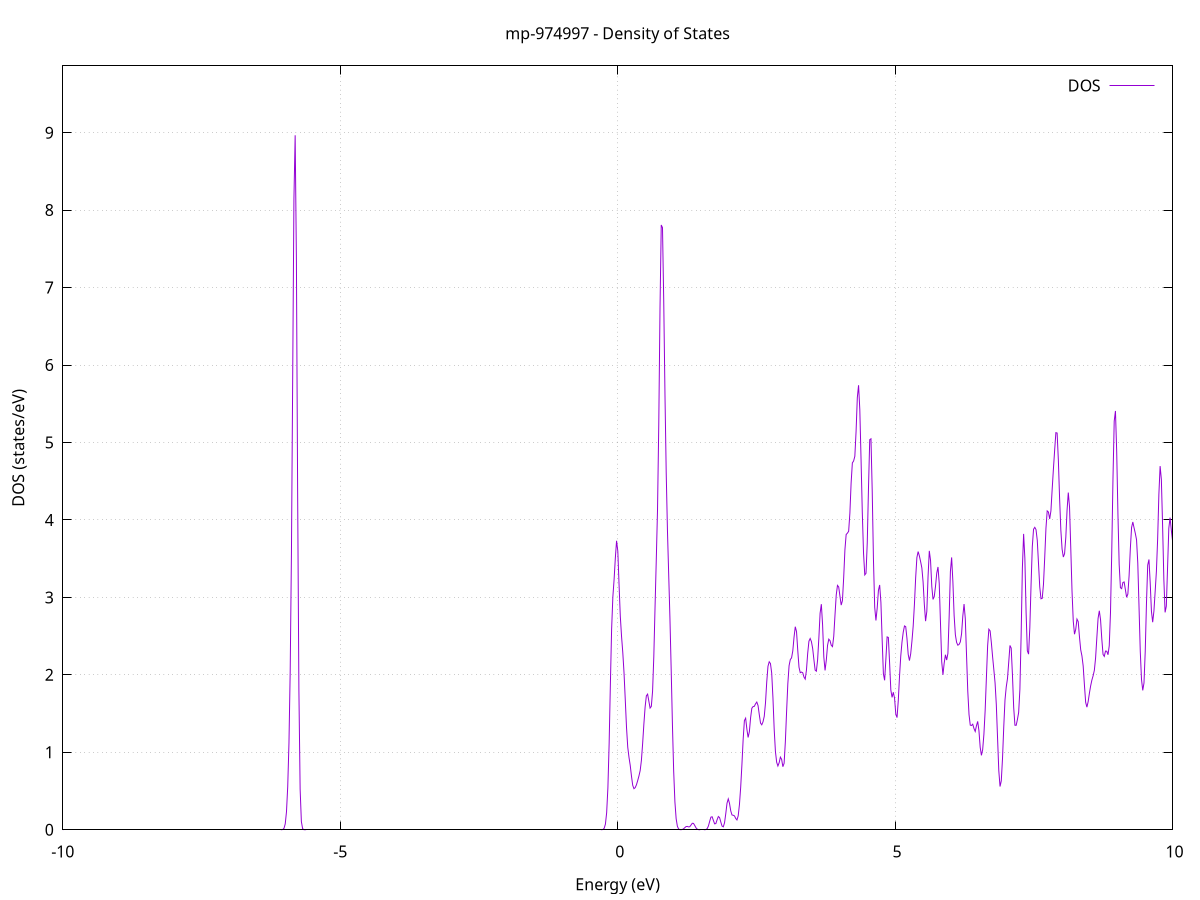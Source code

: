set title 'mp-974997 - Density of States'
set xlabel 'Energy (eV)'
set ylabel 'DOS (states/eV)'
set grid
set xrange [-10:10]
set yrange [0:9.862]
set xzeroaxis lt -1
set terminal png size 800,600
set output 'mp-974997_dos_gnuplot.png'
plot '-' using 1:2 with lines title 'DOS'
-29.698800 0.000000
-29.676400 0.000000
-29.654000 0.000000
-29.631700 0.000000
-29.609300 0.000000
-29.586900 0.000000
-29.564600 0.000000
-29.542200 0.000000
-29.519800 0.000000
-29.497500 0.000000
-29.475100 0.000000
-29.452700 0.000000
-29.430400 0.000000
-29.408000 0.000000
-29.385600 0.000000
-29.363300 0.000000
-29.340900 0.000000
-29.318500 0.000000
-29.296200 0.000000
-29.273800 0.000000
-29.251400 0.000000
-29.229100 0.000000
-29.206700 0.000000
-29.184400 0.000000
-29.162000 0.000000
-29.139600 0.000000
-29.117300 0.000000
-29.094900 0.000000
-29.072500 0.000000
-29.050200 0.000000
-29.027800 0.000000
-29.005400 0.000000
-28.983100 0.000000
-28.960700 0.000000
-28.938300 0.000000
-28.916000 0.000000
-28.893600 0.000000
-28.871200 0.000000
-28.848900 0.000000
-28.826500 0.000000
-28.804100 0.000000
-28.781800 0.000000
-28.759400 0.000000
-28.737000 0.000000
-28.714700 0.000000
-28.692300 0.000000
-28.669900 0.000000
-28.647600 0.000000
-28.625200 0.000000
-28.602800 0.000000
-28.580500 0.000000
-28.558100 0.000000
-28.535700 0.000000
-28.513400 0.000000
-28.491000 0.000000
-28.468600 0.000000
-28.446300 0.000000
-28.423900 0.000000
-28.401500 0.000000
-28.379200 0.000000
-28.356800 0.000000
-28.334400 0.000000
-28.312100 0.000000
-28.289700 0.000000
-28.267400 0.000000
-28.245000 0.000000
-28.222600 0.000000
-28.200300 0.000000
-28.177900 0.000000
-28.155500 0.000000
-28.133200 0.000000
-28.110800 0.000000
-28.088400 0.000000
-28.066100 0.000000
-28.043700 0.000000
-28.021300 0.000000
-27.999000 0.000000
-27.976600 0.000000
-27.954200 0.000000
-27.931900 0.000000
-27.909500 0.000000
-27.887100 0.000000
-27.864800 0.000000
-27.842400 0.000000
-27.820000 0.000200
-27.797700 0.003200
-27.775300 0.032800
-27.752900 0.226700
-27.730600 1.060800
-27.708200 3.366900
-27.685800 7.253000
-27.663500 10.608500
-27.641100 10.537100
-27.618700 7.107600
-27.596400 3.255200
-27.574000 1.011800
-27.551600 0.213300
-27.529300 0.030500
-27.506900 0.003000
-27.484500 0.000200
-27.462200 0.000000
-27.439800 0.000000
-27.417400 0.000000
-27.395100 0.000000
-27.372700 0.000000
-27.350400 0.000000
-27.328000 0.000000
-27.305600 0.000000
-27.283300 0.000000
-27.260900 0.000000
-27.238500 0.000000
-27.216200 0.000000
-27.193800 0.000000
-27.171400 0.000000
-27.149100 0.000000
-27.126700 0.000000
-27.104300 0.000000
-27.082000 0.000000
-27.059600 0.000200
-27.037200 0.003400
-27.014900 0.037400
-26.992500 0.282400
-26.970100 1.451100
-26.947800 5.079100
-26.925400 12.114400
-26.903000 19.700200
-26.880700 21.848900
-26.858300 16.528000
-26.835900 8.527100
-26.813600 2.999400
-26.791200 0.719000
-26.768800 0.117400
-26.746500 0.013000
-26.724100 0.001000
-26.701700 0.000100
-26.679400 0.000000
-26.657000 0.000000
-26.634600 0.000000
-26.612300 0.000000
-26.589900 0.000000
-26.567500 0.000000
-26.545200 0.000000
-26.522800 0.000000
-26.500400 0.000000
-26.478100 0.000000
-26.455700 0.000000
-26.433300 0.000000
-26.411000 0.000000
-26.388600 0.000000
-26.366300 0.000000
-26.343900 0.000000
-26.321500 0.000000
-26.299200 0.000000
-26.276800 0.000000
-26.254400 0.000000
-26.232100 0.000000
-26.209700 0.000000
-26.187300 0.000000
-26.165000 0.000000
-26.142600 0.000000
-26.120200 0.000000
-26.097900 0.000000
-26.075500 0.000000
-26.053100 0.000000
-26.030800 0.000000
-26.008400 0.000000
-25.986000 0.000000
-25.963700 0.000000
-25.941300 0.000000
-25.918900 0.000000
-25.896600 0.000000
-25.874200 0.000000
-25.851800 0.000000
-25.829500 0.000000
-25.807100 0.000000
-25.784700 0.000000
-25.762400 0.000000
-25.740000 0.000000
-25.717600 0.000000
-25.695300 0.000000
-25.672900 0.000000
-25.650500 0.000000
-25.628200 0.000000
-25.605800 0.000000
-25.583400 0.000000
-25.561100 0.000000
-25.538700 0.000000
-25.516300 0.000000
-25.494000 0.000000
-25.471600 0.000000
-25.449300 0.000000
-25.426900 0.000000
-25.404500 0.000000
-25.382200 0.000000
-25.359800 0.000000
-25.337400 0.000000
-25.315100 0.000000
-25.292700 0.000000
-25.270300 0.000000
-25.248000 0.000000
-25.225600 0.000000
-25.203200 0.000000
-25.180900 0.000000
-25.158500 0.000000
-25.136100 0.000000
-25.113800 0.000000
-25.091400 0.000000
-25.069000 0.000000
-25.046700 0.000000
-25.024300 0.000000
-25.001900 0.000000
-24.979600 0.000000
-24.957200 0.000000
-24.934800 0.000000
-24.912500 0.000000
-24.890100 0.000000
-24.867700 0.000000
-24.845400 0.000000
-24.823000 0.000000
-24.800600 0.000000
-24.778300 0.000000
-24.755900 0.000000
-24.733500 0.000000
-24.711200 0.000000
-24.688800 0.000000
-24.666400 0.000000
-24.644100 0.000000
-24.621700 0.000000
-24.599300 0.000000
-24.577000 0.000000
-24.554600 0.000000
-24.532300 0.000000
-24.509900 0.000000
-24.487500 0.000000
-24.465200 0.000000
-24.442800 0.000000
-24.420400 0.000000
-24.398100 0.000000
-24.375700 0.000000
-24.353300 0.000000
-24.331000 0.000000
-24.308600 0.000000
-24.286200 0.000000
-24.263900 0.000000
-24.241500 0.000000
-24.219100 0.000000
-24.196800 0.000000
-24.174400 0.000000
-24.152000 0.000000
-24.129700 0.000000
-24.107300 0.000000
-24.084900 0.000000
-24.062600 0.000000
-24.040200 0.000000
-24.017800 0.000000
-23.995500 0.000000
-23.973100 0.000000
-23.950700 0.000000
-23.928400 0.000000
-23.906000 0.000000
-23.883600 0.000000
-23.861300 0.000000
-23.838900 0.000000
-23.816500 0.000000
-23.794200 0.000000
-23.771800 0.000000
-23.749400 0.000000
-23.727100 0.000000
-23.704700 0.000000
-23.682300 0.000000
-23.660000 0.000000
-23.637600 0.000000
-23.615200 0.000000
-23.592900 0.000000
-23.570500 0.000000
-23.548200 0.000000
-23.525800 0.000000
-23.503400 0.000000
-23.481100 0.000000
-23.458700 0.000000
-23.436300 0.000000
-23.414000 0.000000
-23.391600 0.000000
-23.369200 0.000000
-23.346900 0.000000
-23.324500 0.000000
-23.302100 0.000000
-23.279800 0.000000
-23.257400 0.000000
-23.235000 0.000000
-23.212700 0.000000
-23.190300 0.000000
-23.167900 0.000000
-23.145600 0.000000
-23.123200 0.000000
-23.100800 0.000000
-23.078500 0.000000
-23.056100 0.000000
-23.033700 0.000000
-23.011400 0.000000
-22.989000 0.000000
-22.966600 0.000000
-22.944300 0.000000
-22.921900 0.000000
-22.899500 0.000000
-22.877200 0.000000
-22.854800 0.000000
-22.832400 0.000000
-22.810100 0.000000
-22.787700 0.000000
-22.765300 0.000000
-22.743000 0.000000
-22.720600 0.000000
-22.698200 0.000000
-22.675900 0.000000
-22.653500 0.000000
-22.631200 0.000000
-22.608800 0.000000
-22.586400 0.000000
-22.564100 0.000000
-22.541700 0.000000
-22.519300 0.000000
-22.497000 0.000000
-22.474600 0.000000
-22.452200 0.000000
-22.429900 0.000000
-22.407500 0.000000
-22.385100 0.000000
-22.362800 0.000000
-22.340400 0.000000
-22.318000 0.000000
-22.295700 0.000000
-22.273300 0.000000
-22.250900 0.000000
-22.228600 0.000000
-22.206200 0.000000
-22.183800 0.000000
-22.161500 0.000000
-22.139100 0.000000
-22.116700 0.000000
-22.094400 0.000000
-22.072000 0.000000
-22.049600 0.000000
-22.027300 0.000300
-22.004900 0.004900
-21.982500 0.052200
-21.960200 0.381400
-21.937800 1.913900
-21.915400 6.680000
-21.893100 16.579800
-21.870700 30.254700
-21.848300 42.156900
-21.826000 45.915400
-21.803600 38.799000
-21.781200 24.661800
-21.758900 11.401700
-21.736500 3.741500
-21.714200 0.858600
-21.691800 0.136600
-21.669400 0.015000
-21.647100 0.001100
-21.624700 0.000100
-21.602300 0.000000
-21.580000 0.000000
-21.557600 0.000000
-21.535200 0.000000
-21.512900 0.000000
-21.490500 0.000000
-21.468100 0.000000
-21.445800 0.000000
-21.423400 0.000000
-21.401000 0.000000
-21.378700 0.000000
-21.356300 0.000000
-21.333900 0.000000
-21.311600 0.000000
-21.289200 0.000000
-21.266800 0.000000
-21.244500 0.000000
-21.222100 0.000000
-21.199700 0.000000
-21.177400 0.000000
-21.155000 0.000000
-21.132600 0.000000
-21.110300 0.000000
-21.087900 0.000000
-21.065500 0.000000
-21.043200 0.000000
-21.020800 0.000000
-20.998400 0.000000
-20.976100 0.000000
-20.953700 0.000000
-20.931300 0.000000
-20.909000 0.000000
-20.886600 0.000000
-20.864200 0.000000
-20.841900 0.000000
-20.819500 0.000000
-20.797100 0.000000
-20.774800 0.000000
-20.752400 0.000000
-20.730100 0.000000
-20.707700 0.000000
-20.685300 0.000000
-20.663000 0.000000
-20.640600 0.000000
-20.618200 0.000000
-20.595900 0.000000
-20.573500 0.000000
-20.551100 0.000000
-20.528800 0.000000
-20.506400 0.000000
-20.484000 0.000000
-20.461700 0.000000
-20.439300 0.000000
-20.416900 0.000000
-20.394600 0.000000
-20.372200 0.000000
-20.349800 0.000000
-20.327500 0.000000
-20.305100 0.000000
-20.282700 0.000000
-20.260400 0.000000
-20.238000 0.000000
-20.215600 0.000000
-20.193300 0.000000
-20.170900 0.000000
-20.148500 0.000000
-20.126200 0.000000
-20.103800 0.000000
-20.081400 0.000000
-20.059100 0.000000
-20.036700 0.000000
-20.014300 0.000000
-19.992000 0.000000
-19.969600 0.000000
-19.947200 0.000000
-19.924900 0.000000
-19.902500 0.000000
-19.880100 0.000000
-19.857800 0.000000
-19.835400 0.000000
-19.813100 0.000000
-19.790700 0.000000
-19.768300 0.000000
-19.746000 0.000000
-19.723600 0.000000
-19.701200 0.000000
-19.678900 0.000000
-19.656500 0.000000
-19.634100 0.000000
-19.611800 0.000000
-19.589400 0.000000
-19.567000 0.000000
-19.544700 0.000000
-19.522300 0.000000
-19.499900 0.000000
-19.477600 0.000000
-19.455200 0.000000
-19.432800 0.000000
-19.410500 0.000000
-19.388100 0.000000
-19.365700 0.000000
-19.343400 0.000000
-19.321000 0.000000
-19.298600 0.000000
-19.276300 0.000000
-19.253900 0.000000
-19.231500 0.000000
-19.209200 0.000000
-19.186800 0.000000
-19.164400 0.000000
-19.142100 0.000000
-19.119700 0.000000
-19.097300 0.000000
-19.075000 0.000000
-19.052600 0.000000
-19.030200 0.000000
-19.007900 0.000000
-18.985500 0.000000
-18.963100 0.000000
-18.940800 0.000000
-18.918400 0.000000
-18.896100 0.000000
-18.873700 0.000000
-18.851300 0.000000
-18.829000 0.000000
-18.806600 0.000000
-18.784200 0.000000
-18.761900 0.000000
-18.739500 0.000000
-18.717100 0.000000
-18.694800 0.000000
-18.672400 0.000000
-18.650000 0.000000
-18.627700 0.000000
-18.605300 0.000000
-18.582900 0.000000
-18.560600 0.000000
-18.538200 0.000000
-18.515800 0.000000
-18.493500 0.000000
-18.471100 0.000000
-18.448700 0.000000
-18.426400 0.000000
-18.404000 0.000000
-18.381600 0.000000
-18.359300 0.000000
-18.336900 0.000000
-18.314500 0.000000
-18.292200 0.000000
-18.269800 0.000000
-18.247400 0.000000
-18.225100 0.000000
-18.202700 0.000000
-18.180300 0.000000
-18.158000 0.000000
-18.135600 0.000000
-18.113200 0.000000
-18.090900 0.000000
-18.068500 0.000000
-18.046100 0.000000
-18.023800 0.000000
-18.001400 0.000000
-17.979000 0.000000
-17.956700 0.000000
-17.934300 0.000000
-17.912000 0.000000
-17.889600 0.000000
-17.867200 0.000000
-17.844900 0.000000
-17.822500 0.000000
-17.800100 0.000000
-17.777800 0.000000
-17.755400 0.000000
-17.733000 0.000000
-17.710700 0.000000
-17.688300 0.000000
-17.665900 0.000000
-17.643600 0.000000
-17.621200 0.000000
-17.598800 0.000000
-17.576500 0.000000
-17.554100 0.000000
-17.531700 0.000000
-17.509400 0.000000
-17.487000 0.000000
-17.464600 0.000000
-17.442300 0.000000
-17.419900 0.000000
-17.397500 0.000000
-17.375200 0.000000
-17.352800 0.000000
-17.330400 0.000000
-17.308100 0.000000
-17.285700 0.000000
-17.263300 0.000000
-17.241000 0.000000
-17.218600 0.000000
-17.196200 0.000000
-17.173900 0.000000
-17.151500 0.000000
-17.129100 0.000000
-17.106800 0.000000
-17.084400 0.000000
-17.062000 0.000000
-17.039700 0.000000
-17.017300 0.000000
-16.995000 0.000000
-16.972600 0.000000
-16.950200 0.000000
-16.927900 0.000000
-16.905500 0.000000
-16.883100 0.000000
-16.860800 0.000000
-16.838400 0.000000
-16.816000 0.000000
-16.793700 0.000000
-16.771300 0.000000
-16.748900 0.000000
-16.726600 0.000000
-16.704200 0.000000
-16.681800 0.000000
-16.659500 0.000000
-16.637100 0.000000
-16.614700 0.000000
-16.592400 0.000000
-16.570000 0.000000
-16.547600 0.000000
-16.525300 0.000000
-16.502900 0.000000
-16.480500 0.000000
-16.458200 0.000000
-16.435800 0.000000
-16.413400 0.000000
-16.391100 0.000000
-16.368700 0.000000
-16.346300 0.000000
-16.324000 0.000000
-16.301600 0.000000
-16.279200 0.000000
-16.256900 0.000000
-16.234500 0.000000
-16.212100 0.000000
-16.189800 0.000000
-16.167400 0.000000
-16.145000 0.000000
-16.122700 0.000000
-16.100300 0.000000
-16.078000 0.000000
-16.055600 0.000000
-16.033200 0.000000
-16.010900 0.000000
-15.988500 0.000000
-15.966100 0.000000
-15.943800 0.000000
-15.921400 0.000000
-15.899000 0.000000
-15.876700 0.000000
-15.854300 0.000000
-15.831900 0.000000
-15.809600 0.000000
-15.787200 0.000000
-15.764800 0.000000
-15.742500 0.000000
-15.720100 0.000000
-15.697700 0.000000
-15.675400 0.000000
-15.653000 0.000000
-15.630600 0.000000
-15.608300 0.000000
-15.585900 0.000000
-15.563500 0.000000
-15.541200 0.000000
-15.518800 0.000000
-15.496400 0.000000
-15.474100 0.000000
-15.451700 0.000000
-15.429300 0.000000
-15.407000 0.000000
-15.384600 0.000000
-15.362200 0.000000
-15.339900 0.000000
-15.317500 0.000000
-15.295100 0.000000
-15.272800 0.000000
-15.250400 0.000000
-15.228000 0.000000
-15.205700 0.000000
-15.183300 0.000000
-15.160900 0.000000
-15.138600 0.000000
-15.116200 0.000000
-15.093900 0.000000
-15.071500 0.000000
-15.049100 0.000000
-15.026800 0.000000
-15.004400 0.000000
-14.982000 0.000000
-14.959700 0.000000
-14.937300 0.000000
-14.914900 0.000000
-14.892600 0.000000
-14.870200 0.000000
-14.847800 0.000000
-14.825500 0.000000
-14.803100 0.000000
-14.780700 0.000000
-14.758400 0.000000
-14.736000 0.000000
-14.713600 0.000000
-14.691300 0.000000
-14.668900 0.000000
-14.646500 0.000000
-14.624200 0.000000
-14.601800 0.000000
-14.579400 0.000000
-14.557100 0.000000
-14.534700 0.000000
-14.512300 0.000000
-14.490000 0.000000
-14.467600 0.000000
-14.445200 0.000000
-14.422900 0.000000
-14.400500 0.000000
-14.378100 0.000000
-14.355800 0.000000
-14.333400 0.000000
-14.311000 0.000000
-14.288700 0.000000
-14.266300 0.000000
-14.243900 0.000000
-14.221600 0.000000
-14.199200 0.000000
-14.176900 0.000000
-14.154500 0.000000
-14.132100 0.000000
-14.109800 0.000000
-14.087400 0.000000
-14.065000 0.000000
-14.042700 0.000000
-14.020300 0.000000
-13.997900 0.000000
-13.975600 0.000000
-13.953200 0.000000
-13.930800 0.000000
-13.908500 0.000000
-13.886100 0.000000
-13.863700 0.000000
-13.841400 0.000000
-13.819000 0.000000
-13.796600 0.000000
-13.774300 0.000000
-13.751900 0.000000
-13.729500 0.000000
-13.707200 0.000000
-13.684800 0.000000
-13.662400 0.000000
-13.640100 0.000000
-13.617700 0.000000
-13.595300 0.000000
-13.573000 0.000000
-13.550600 0.000000
-13.528200 0.000000
-13.505900 0.000000
-13.483500 0.000000
-13.461100 0.000000
-13.438800 0.000000
-13.416400 0.000000
-13.394000 0.000000
-13.371700 0.000000
-13.349300 0.000000
-13.326900 0.000000
-13.304600 0.000000
-13.282200 0.000000
-13.259900 0.000000
-13.237500 0.000000
-13.215100 0.000000
-13.192800 0.000000
-13.170400 0.000000
-13.148000 0.000000
-13.125700 0.000000
-13.103300 0.000000
-13.080900 0.000000
-13.058600 0.000000
-13.036200 0.000000
-13.013800 0.000000
-12.991500 0.000000
-12.969100 0.000000
-12.946700 0.000000
-12.924400 0.000000
-12.902000 0.000000
-12.879600 0.000000
-12.857300 0.000000
-12.834900 0.000000
-12.812500 0.000000
-12.790200 0.000000
-12.767800 0.000000
-12.745400 0.000000
-12.723100 0.000000
-12.700700 0.000000
-12.678300 0.000000
-12.656000 0.000000
-12.633600 0.000000
-12.611200 0.000000
-12.588900 0.000000
-12.566500 0.000000
-12.544100 0.000000
-12.521800 0.000000
-12.499400 0.000000
-12.477000 0.000000
-12.454700 0.000000
-12.432300 0.000000
-12.409900 0.000000
-12.387600 0.000000
-12.365200 0.000000
-12.342800 0.000000
-12.320500 0.000000
-12.298100 0.000000
-12.275800 0.000000
-12.253400 0.000000
-12.231000 0.000000
-12.208700 0.000000
-12.186300 0.000000
-12.163900 0.000000
-12.141600 0.000000
-12.119200 0.000000
-12.096800 0.000000
-12.074500 0.000300
-12.052100 0.003700
-12.029700 0.033100
-12.007400 0.206700
-11.985000 0.916600
-11.962600 2.934800
-11.940300 6.976900
-11.917900 12.848100
-11.895500 19.253300
-11.873200 24.167700
-11.850800 25.056200
-11.828400 20.554500
-11.806100 12.793600
-11.783700 5.873600
-11.761300 1.956100
-11.739000 0.467700
-11.716600 0.079700
-11.694200 0.009600
-11.671900 0.000800
-11.649500 0.000000
-11.627100 0.000000
-11.604800 0.000000
-11.582400 0.000000
-11.560000 0.000000
-11.537700 0.000000
-11.515300 0.000000
-11.492900 0.000000
-11.470600 0.000000
-11.448200 0.000000
-11.425800 0.000000
-11.403500 0.000000
-11.381100 0.000000
-11.358800 0.000000
-11.336400 0.000300
-11.314000 0.002700
-11.291700 0.020600
-11.269300 0.111400
-11.246900 0.443800
-11.224600 1.350100
-11.202200 3.277800
-11.179800 6.612500
-11.157500 11.378500
-11.135100 16.971100
-11.112700 22.366600
-11.090400 26.865300
-11.068000 30.578600
-11.045600 33.754600
-11.023300 35.204300
-11.000900 32.338300
-10.978500 24.292000
-10.956200 14.122900
-10.933800 6.126200
-10.911400 1.934000
-10.889100 0.436500
-10.866700 0.069500
-10.844300 0.007700
-10.822000 0.000600
-10.799600 0.000000
-10.777200 0.000000
-10.754900 0.000000
-10.732500 0.000000
-10.710100 0.000000
-10.687800 0.000000
-10.665400 0.000000
-10.643000 0.000000
-10.620700 0.000000
-10.598300 0.000000
-10.575900 0.000000
-10.553600 0.000000
-10.531200 0.000000
-10.508800 0.000000
-10.486500 0.000000
-10.464100 0.000000
-10.441800 0.000000
-10.419400 0.000000
-10.397000 0.000000
-10.374700 0.000000
-10.352300 0.000000
-10.329900 0.000000
-10.307600 0.000000
-10.285200 0.000000
-10.262800 0.000000
-10.240500 0.000000
-10.218100 0.000000
-10.195700 0.000000
-10.173400 0.000000
-10.151000 0.000000
-10.128600 0.000000
-10.106300 0.000000
-10.083900 0.000000
-10.061500 0.000000
-10.039200 0.000000
-10.016800 0.000000
-9.994400 0.000000
-9.972100 0.000000
-9.949700 0.000000
-9.927300 0.000000
-9.905000 0.000000
-9.882600 0.000000
-9.860200 0.000000
-9.837900 0.000000
-9.815500 0.000000
-9.793100 0.000000
-9.770800 0.000000
-9.748400 0.000000
-9.726000 0.000000
-9.703700 0.000000
-9.681300 0.000000
-9.658900 0.000000
-9.636600 0.000000
-9.614200 0.000000
-9.591800 0.000000
-9.569500 0.000000
-9.547100 0.000000
-9.524700 0.000000
-9.502400 0.000000
-9.480000 0.000000
-9.457700 0.000000
-9.435300 0.000000
-9.412900 0.000000
-9.390600 0.000000
-9.368200 0.000000
-9.345800 0.000000
-9.323500 0.000000
-9.301100 0.000000
-9.278700 0.000000
-9.256400 0.000000
-9.234000 0.000000
-9.211600 0.000000
-9.189300 0.000000
-9.166900 0.000000
-9.144500 0.000000
-9.122200 0.000000
-9.099800 0.000000
-9.077400 0.000000
-9.055100 0.000000
-9.032700 0.000000
-9.010300 0.000000
-8.988000 0.000000
-8.965600 0.000000
-8.943200 0.000000
-8.920900 0.000000
-8.898500 0.000000
-8.876100 0.000000
-8.853800 0.000000
-8.831400 0.000000
-8.809000 0.000000
-8.786700 0.000000
-8.764300 0.000000
-8.741900 0.000000
-8.719600 0.000000
-8.697200 0.000000
-8.674800 0.000000
-8.652500 0.000000
-8.630100 0.000000
-8.607700 0.000000
-8.585400 0.000000
-8.563000 0.000000
-8.540700 0.000000
-8.518300 0.000000
-8.495900 0.000000
-8.473600 0.000000
-8.451200 0.000000
-8.428800 0.000000
-8.406500 0.000000
-8.384100 0.000000
-8.361700 0.000000
-8.339400 0.000000
-8.317000 0.000000
-8.294600 0.000000
-8.272300 0.000000
-8.249900 0.000000
-8.227500 0.000000
-8.205200 0.000000
-8.182800 0.000000
-8.160400 0.000000
-8.138100 0.000000
-8.115700 0.000000
-8.093300 0.000000
-8.071000 0.000000
-8.048600 0.000000
-8.026200 0.000000
-8.003900 0.000000
-7.981500 0.000000
-7.959100 0.000000
-7.936800 0.000000
-7.914400 0.000000
-7.892000 0.000000
-7.869700 0.000000
-7.847300 0.000000
-7.824900 0.000000
-7.802600 0.000000
-7.780200 0.000000
-7.757800 0.000000
-7.735500 0.000000
-7.713100 0.000000
-7.690700 0.000000
-7.668400 0.000000
-7.646000 0.000000
-7.623700 0.000000
-7.601300 0.000000
-7.578900 0.000000
-7.556600 0.000000
-7.534200 0.000000
-7.511800 0.000000
-7.489500 0.000000
-7.467100 0.000000
-7.444700 0.000000
-7.422400 0.000000
-7.400000 0.000000
-7.377600 0.000000
-7.355300 0.000000
-7.332900 0.000000
-7.310500 0.000000
-7.288200 0.000000
-7.265800 0.000000
-7.243400 0.000000
-7.221100 0.000000
-7.198700 0.000000
-7.176300 0.000000
-7.154000 0.000000
-7.131600 0.000000
-7.109200 0.000000
-7.086900 0.000000
-7.064500 0.000000
-7.042100 0.000000
-7.019800 0.000000
-6.997400 0.000000
-6.975000 0.000000
-6.952700 0.000000
-6.930300 0.000000
-6.907900 0.000000
-6.885600 0.000000
-6.863200 0.000000
-6.840800 0.000000
-6.818500 0.000000
-6.796100 0.000000
-6.773700 0.000000
-6.751400 0.000000
-6.729000 0.000000
-6.706700 0.000000
-6.684300 0.000000
-6.661900 0.000000
-6.639600 0.000000
-6.617200 0.000000
-6.594800 0.000000
-6.572500 0.000000
-6.550100 0.000000
-6.527700 0.000000
-6.505400 0.000000
-6.483000 0.000000
-6.460600 0.000000
-6.438300 0.000000
-6.415900 0.000000
-6.393500 0.000000
-6.371200 0.000000
-6.348800 0.000000
-6.326400 0.000000
-6.304100 0.000000
-6.281700 0.000000
-6.259300 0.000000
-6.237000 0.000000
-6.214600 0.000000
-6.192200 0.000000
-6.169900 0.000000
-6.147500 0.000000
-6.125100 0.000000
-6.102800 0.000000
-6.080400 0.000000
-6.058000 0.000400
-6.035700 0.003400
-6.013300 0.018800
-5.990900 0.076100
-5.968600 0.231800
-5.946200 0.555800
-5.923800 1.119500
-5.901500 2.046400
-5.879100 3.573800
-5.856700 5.822800
-5.834400 8.138300
-5.812000 8.965800
-5.789600 7.353400
-5.767300 4.342500
-5.744900 1.811400
-5.722600 0.527600
-5.700200 0.106500
-5.677800 0.014800
-5.655500 0.001400
-5.633100 0.000100
-5.610700 0.000000
-5.588400 0.000000
-5.566000 0.000000
-5.543600 0.000000
-5.521300 0.000000
-5.498900 0.000000
-5.476500 0.000000
-5.454200 0.000000
-5.431800 0.000000
-5.409400 0.000000
-5.387100 0.000000
-5.364700 0.000000
-5.342300 0.000000
-5.320000 0.000000
-5.297600 0.000000
-5.275200 0.000000
-5.252900 0.000000
-5.230500 0.000000
-5.208100 0.000000
-5.185800 0.000000
-5.163400 0.000000
-5.141000 0.000000
-5.118700 0.000000
-5.096300 0.000000
-5.073900 0.000000
-5.051600 0.000000
-5.029200 0.000000
-5.006800 0.000000
-4.984500 0.000000
-4.962100 0.000000
-4.939700 0.000000
-4.917400 0.000000
-4.895000 0.000000
-4.872600 0.000000
-4.850300 0.000000
-4.827900 0.000000
-4.805600 0.000000
-4.783200 0.000000
-4.760800 0.000000
-4.738500 0.000000
-4.716100 0.000000
-4.693700 0.000000
-4.671400 0.000000
-4.649000 0.000000
-4.626600 0.000000
-4.604300 0.000000
-4.581900 0.000000
-4.559500 0.000000
-4.537200 0.000000
-4.514800 0.000000
-4.492400 0.000000
-4.470100 0.000000
-4.447700 0.000000
-4.425300 0.000000
-4.403000 0.000000
-4.380600 0.000000
-4.358200 0.000000
-4.335900 0.000000
-4.313500 0.000000
-4.291100 0.000000
-4.268800 0.000000
-4.246400 0.000000
-4.224000 0.000000
-4.201700 0.000000
-4.179300 0.000000
-4.156900 0.000000
-4.134600 0.000000
-4.112200 0.000000
-4.089800 0.000000
-4.067500 0.000000
-4.045100 0.000000
-4.022700 0.000000
-4.000400 0.000000
-3.978000 0.000000
-3.955600 0.000000
-3.933300 0.000000
-3.910900 0.000000
-3.888600 0.000000
-3.866200 0.000000
-3.843800 0.000000
-3.821500 0.000000
-3.799100 0.000000
-3.776700 0.000000
-3.754400 0.000000
-3.732000 0.000000
-3.709600 0.000000
-3.687300 0.000000
-3.664900 0.000000
-3.642500 0.000000
-3.620200 0.000000
-3.597800 0.000000
-3.575400 0.000000
-3.553100 0.000000
-3.530700 0.000000
-3.508300 0.000000
-3.486000 0.000000
-3.463600 0.000000
-3.441200 0.000000
-3.418900 0.000000
-3.396500 0.000000
-3.374100 0.000000
-3.351800 0.000000
-3.329400 0.000000
-3.307000 0.000000
-3.284700 0.000000
-3.262300 0.000000
-3.239900 0.000000
-3.217600 0.000000
-3.195200 0.000000
-3.172800 0.000000
-3.150500 0.000000
-3.128100 0.000000
-3.105700 0.000000
-3.083400 0.000000
-3.061000 0.000000
-3.038600 0.000000
-3.016300 0.000000
-2.993900 0.000000
-2.971500 0.000000
-2.949200 0.000000
-2.926800 0.000000
-2.904500 0.000000
-2.882100 0.000000
-2.859700 0.000000
-2.837400 0.000000
-2.815000 0.000000
-2.792600 0.000000
-2.770300 0.000000
-2.747900 0.000000
-2.725500 0.000000
-2.703200 0.000000
-2.680800 0.000000
-2.658400 0.000000
-2.636100 0.000000
-2.613700 0.000000
-2.591300 0.000000
-2.569000 0.000000
-2.546600 0.000000
-2.524200 0.000000
-2.501900 0.000000
-2.479500 0.000000
-2.457100 0.000000
-2.434800 0.000000
-2.412400 0.000000
-2.390000 0.000000
-2.367700 0.000000
-2.345300 0.000000
-2.322900 0.000000
-2.300600 0.000000
-2.278200 0.000000
-2.255800 0.000000
-2.233500 0.000000
-2.211100 0.000000
-2.188700 0.000000
-2.166400 0.000000
-2.144000 0.000000
-2.121600 0.000000
-2.099300 0.000000
-2.076900 0.000000
-2.054500 0.000000
-2.032200 0.000000
-2.009800 0.000000
-1.987500 0.000000
-1.965100 0.000000
-1.942700 0.000000
-1.920400 0.000000
-1.898000 0.000000
-1.875600 0.000000
-1.853300 0.000000
-1.830900 0.000000
-1.808500 0.000000
-1.786200 0.000000
-1.763800 0.000000
-1.741400 0.000000
-1.719100 0.000000
-1.696700 0.000000
-1.674300 0.000000
-1.652000 0.000000
-1.629600 0.000000
-1.607200 0.000000
-1.584900 0.000000
-1.562500 0.000000
-1.540100 0.000000
-1.517800 0.000000
-1.495400 0.000000
-1.473000 0.000000
-1.450700 0.000000
-1.428300 0.000000
-1.405900 0.000000
-1.383600 0.000000
-1.361200 0.000000
-1.338800 0.000000
-1.316500 0.000000
-1.294100 0.000000
-1.271700 0.000000
-1.249400 0.000000
-1.227000 0.000000
-1.204600 0.000000
-1.182300 0.000000
-1.159900 0.000000
-1.137500 0.000000
-1.115200 0.000000
-1.092800 0.000000
-1.070500 0.000000
-1.048100 0.000000
-1.025700 0.000000
-1.003400 0.000000
-0.981000 0.000000
-0.958600 0.000000
-0.936300 0.000000
-0.913900 0.000000
-0.891500 0.000000
-0.869200 0.000000
-0.846800 0.000000
-0.824400 0.000000
-0.802100 0.000000
-0.779700 0.000000
-0.757300 0.000000
-0.735000 0.000000
-0.712600 0.000000
-0.690200 0.000000
-0.667900 0.000000
-0.645500 0.000000
-0.623100 0.000000
-0.600800 0.000000
-0.578400 0.000000
-0.556000 0.000000
-0.533700 0.000000
-0.511300 0.000000
-0.488900 0.000000
-0.466600 0.000000
-0.444200 0.000000
-0.421800 0.000000
-0.399500 0.000000
-0.377100 0.000000
-0.354700 0.000000
-0.332400 0.000000
-0.310000 0.000000
-0.287600 0.000500
-0.265300 0.003600
-0.242900 0.018700
-0.220500 0.072700
-0.198200 0.219500
-0.175800 0.540800
-0.153400 1.110100
-0.131100 1.877600
-0.108700 2.589400
-0.086400 3.006300
-0.064000 3.230700
-0.041600 3.508900
-0.019300 3.730800
0.003100 3.595400
0.025500 3.164700
0.047800 2.757900
0.070200 2.497100
0.092600 2.288400
0.114900 2.026200
0.137300 1.680700
0.159700 1.322500
0.182000 1.067000
0.204400 0.935500
0.226800 0.831300
0.249100 0.693800
0.271500 0.574900
0.293900 0.530700
0.316200 0.543600
0.338600 0.580000
0.361000 0.634100
0.383300 0.693400
0.405700 0.762900
0.428100 0.895100
0.450400 1.113300
0.472800 1.365300
0.495200 1.585600
0.517500 1.729400
0.539900 1.751100
0.562300 1.660900
0.584600 1.571400
0.607000 1.592300
0.629400 1.787700
0.651700 2.234500
0.674100 2.878100
0.696500 3.491400
0.718800 4.135200
0.741200 5.234500
0.763600 6.737200
0.785900 7.808000
0.808300 7.773500
0.830600 6.826900
0.853000 5.621000
0.875400 4.604800
0.897700 3.864600
0.920100 3.293700
0.942500 2.732200
0.964800 2.071300
0.987200 1.361200
1.009600 0.761000
1.031900 0.361900
1.054300 0.143100
1.076700 0.044600
1.099000 0.010300
1.121400 0.001800
1.143800 0.001000
1.166100 0.003900
1.188500 0.012600
1.210900 0.027600
1.233200 0.041300
1.255600 0.043300
1.278000 0.036900
1.300300 0.039900
1.322700 0.061300
1.345100 0.084000
1.367400 0.082200
1.389800 0.055100
1.412200 0.025100
1.434500 0.007800
1.456900 0.001600
1.479300 0.000200
1.501600 0.000000
1.524000 0.000000
1.546400 0.000000
1.568700 0.000400
1.591100 0.003000
1.613500 0.014700
1.635800 0.048400
1.658200 0.107700
1.680600 0.163000
1.702900 0.168000
1.725300 0.121500
1.747600 0.076400
1.770000 0.080200
1.792400 0.129100
1.814700 0.171100
1.837100 0.157700
1.859500 0.099600
1.881800 0.047400
1.904200 0.038200
1.926600 0.090900
1.948900 0.209200
1.971300 0.343300
1.993700 0.398800
2.016000 0.341100
2.038400 0.243900
2.060800 0.191400
2.083100 0.187100
2.105500 0.179400
2.127900 0.146000
2.150200 0.127000
2.172600 0.179600
2.195000 0.323500
2.217300 0.547100
2.239700 0.840800
2.262100 1.167800
2.284400 1.409900
2.306800 1.440600
2.329200 1.299100
2.351500 1.192100
2.373900 1.265600
2.396300 1.447100
2.418600 1.569400
2.441000 1.590600
2.463400 1.594000
2.485700 1.626600
2.508100 1.648800
2.530500 1.603400
2.552800 1.486400
2.575200 1.377300
2.597600 1.355300
2.619900 1.393900
2.642300 1.464800
2.664700 1.638400
2.687000 1.907200
2.709400 2.110900
2.731700 2.168800
2.754100 2.146000
2.776500 2.022700
2.798800 1.706400
2.821200 1.299800
2.843600 1.010700
2.865900 0.871700
2.888300 0.823400
2.910700 0.865200
2.933000 0.937800
2.955400 0.909600
2.977800 0.814200
3.000100 0.858200
3.022500 1.133100
3.044900 1.525300
3.067200 1.885500
3.089600 2.117900
3.112000 2.198200
3.134300 2.218900
3.156700 2.309900
3.179100 2.486500
3.201400 2.621600
3.223800 2.558500
3.246200 2.315600
3.268500 2.099000
3.290900 2.028000
3.313300 2.036100
3.335600 2.027500
3.358000 1.972100
3.380400 1.945100
3.402700 2.060100
3.425100 2.276900
3.447500 2.434800
3.469800 2.469600
3.492200 2.429600
3.514600 2.341900
3.536900 2.197500
3.559300 2.061100
3.581700 2.047500
3.604000 2.194900
3.626400 2.475400
3.648700 2.795400
3.671100 2.912200
3.693500 2.648100
3.715800 2.230400
3.738200 2.057400
3.760600 2.189500
3.782900 2.380700
3.805300 2.460900
3.827700 2.441600
3.850000 2.381400
3.872400 2.364500
3.894800 2.498000
3.917100 2.770900
3.939500 3.030500
3.961900 3.155100
3.984200 3.134800
4.006600 3.016200
4.029000 2.900600
4.051300 2.957900
4.073700 3.254600
4.096100 3.613900
4.118400 3.811900
4.140800 3.829300
4.163200 3.853600
4.185500 4.086500
4.207900 4.478500
4.230300 4.736200
4.252600 4.761000
4.275000 4.822300
4.297400 5.146200
4.319700 5.579600
4.342100 5.739200
4.364500 5.424400
4.386800 4.783400
4.409200 4.098700
4.431600 3.571100
4.453900 3.290100
4.476300 3.311500
4.498700 3.704700
4.521000 4.412400
4.543400 5.036200
4.565700 5.047700
4.588100 4.375500
4.610500 3.488000
4.632800 2.873000
4.655200 2.702300
4.677600 2.860200
4.699900 3.090900
4.722300 3.160500
4.744700 2.935500
4.767000 2.458000
4.789400 2.014900
4.811800 1.929600
4.834100 2.199300
4.856500 2.490000
4.878900 2.482900
4.901200 2.156700
4.923600 1.804000
4.946000 1.709600
4.968300 1.775600
4.990700 1.699200
5.013100 1.492400
5.035400 1.448500
5.057800 1.667200
5.080200 1.980800
5.102500 2.241300
5.124900 2.424500
5.147300 2.550800
5.169600 2.631700
5.192000 2.622300
5.214400 2.469200
5.236700 2.264100
5.259100 2.184200
5.281500 2.271600
5.303800 2.433100
5.326200 2.627200
5.348600 2.907000
5.370900 3.252000
5.393300 3.514800
5.415700 3.591700
5.438000 3.535200
5.460400 3.461900
5.482800 3.380100
5.505100 3.197900
5.527500 2.908300
5.549800 2.693700
5.572200 2.819400
5.594600 3.271800
5.616900 3.600800
5.639300 3.477000
5.661700 3.142200
5.684000 2.973800
5.706400 3.012400
5.728800 3.143600
5.751100 3.313800
5.773500 3.392800
5.795900 3.180500
5.818200 2.674900
5.840600 2.169100
5.863000 2.000800
5.885300 2.152600
5.907700 2.259800
5.930100 2.191000
5.952400 2.277800
5.974800 2.754700
5.997200 3.332800
6.019500 3.516300
6.041900 3.203100
6.064300 2.767700
6.086600 2.518100
6.109000 2.419400
6.131400 2.382800
6.153700 2.392800
6.176100 2.425800
6.198500 2.531100
6.220800 2.758800
6.243200 2.913800
6.265600 2.726100
6.287900 2.254700
6.310300 1.790100
6.332700 1.487800
6.355000 1.351000
6.377400 1.346500
6.399800 1.362800
6.422100 1.306800
6.444500 1.269100
6.466800 1.343600
6.489200 1.399300
6.511600 1.278900
6.533900 1.065400
6.556300 0.960900
6.578700 1.034500
6.601000 1.232100
6.623400 1.538100
6.645800 1.959500
6.668100 2.373700
6.690500 2.589500
6.712900 2.568000
6.735200 2.416800
6.757600 2.234700
6.780000 2.068100
6.802300 1.895900
6.824700 1.614700
6.847100 1.183800
6.869400 0.762000
6.891800 0.558400
6.914200 0.630700
6.936500 0.922800
6.958900 1.331000
6.981300 1.676700
7.003600 1.843100
7.026000 1.951700
7.048400 2.163700
7.070700 2.379600
7.093100 2.345000
7.115500 1.999600
7.137800 1.578600
7.160200 1.349700
7.182600 1.348700
7.204900 1.422900
7.227300 1.514800
7.249700 1.814200
7.272000 2.509600
7.294400 3.378100
7.316800 3.819600
7.339100 3.506800
7.361500 2.805400
7.383800 2.311200
7.406200 2.267300
7.428600 2.609000
7.450900 3.163500
7.473300 3.656000
7.495700 3.880000
7.518000 3.904600
7.540400 3.874500
7.562800 3.736900
7.585100 3.437400
7.607500 3.135200
7.629900 2.981700
7.652200 2.988100
7.674600 3.167800
7.697000 3.513200
7.719300 3.891600
7.741700 4.116600
7.764100 4.102000
7.786400 4.012800
7.808800 4.116400
7.831200 4.393500
7.853500 4.654100
7.875900 4.898900
7.898300 5.127000
7.920600 5.122100
7.943000 4.772100
7.965400 4.274400
7.987700 3.869300
8.010100 3.623200
8.032500 3.521000
8.054800 3.563800
8.077200 3.775500
8.099600 4.123500
8.121900 4.353200
8.144300 4.165900
8.166700 3.633500
8.189000 3.082300
8.211400 2.694200
8.233800 2.524700
8.256100 2.587800
8.278500 2.719800
8.300900 2.687100
8.323200 2.491600
8.345600 2.324300
8.367900 2.243900
8.390300 2.113800
8.412700 1.868000
8.435000 1.645200
8.457400 1.583100
8.479800 1.654100
8.502100 1.761500
8.524500 1.856400
8.546900 1.932100
8.569200 1.988100
8.591600 2.059000
8.614000 2.218800
8.636300 2.477700
8.658700 2.728900
8.681100 2.827400
8.703400 2.711000
8.725800 2.463300
8.748200 2.264200
8.770500 2.238200
8.792900 2.307400
8.815300 2.304900
8.837600 2.259300
8.860000 2.375800
8.882400 2.803300
8.904700 3.569300
8.927100 4.525800
8.949500 5.275700
8.971800 5.407000
8.994200 4.883500
9.016600 4.076900
9.038900 3.423400
9.061300 3.125200
9.083700 3.112900
9.106000 3.192200
9.128400 3.199500
9.150800 3.100700
9.173100 3.001400
9.195500 3.043300
9.217900 3.282000
9.240200 3.630100
9.262600 3.902800
9.284900 3.973400
9.307300 3.898200
9.329700 3.827000
9.352000 3.744400
9.374400 3.442100
9.396800 2.876400
9.419100 2.303200
9.441500 1.940100
9.463900 1.799700
9.486200 1.895000
9.508600 2.301900
9.531000 2.925100
9.553300 3.417800
9.575700 3.489600
9.598100 3.189500
9.620400 2.821200
9.642800 2.679300
9.665200 2.824000
9.687500 3.075800
9.709900 3.337100
9.732300 3.753700
9.754600 4.333000
9.777000 4.695300
9.799400 4.522700
9.821700 3.922800
9.844100 3.232800
9.866500 2.806500
9.888800 2.886600
9.911200 3.389300
9.933600 3.892800
9.955900 4.029400
9.978300 3.872200
10.000700 3.730000
10.023000 3.601900
10.045400 3.206500
10.067800 2.532700
10.090100 1.937500
10.112500 1.653800
10.134900 1.589800
10.157200 1.630500
10.179600 1.731200
10.201900 1.771700
10.224300 1.692700
10.246700 1.652700
10.269000 1.784100
10.291400 1.936100
10.313800 1.847500
10.336100 1.486500
10.358500 1.068600
10.380900 0.833800
10.403200 0.921600
10.425600 1.303400
10.448000 1.712300
10.470300 1.814800
10.492700 1.589400
10.515100 1.388200
10.537400 1.517800
10.559800 1.860600
10.582200 2.017600
10.604500 1.816600
10.626900 1.500100
10.649300 1.395000
10.671600 1.604900
10.694000 1.994600
10.716400 2.335300
10.738700 2.465500
10.761100 2.389500
10.783500 2.237900
10.805800 2.099700
10.828200 1.988700
10.850600 1.972300
10.872900 2.113900
10.895300 2.330400
10.917700 2.484200
10.940000 2.508700
10.962400 2.408600
10.984800 2.252200
11.007100 2.122100
11.029500 2.043500
11.051900 1.997200
11.074200 2.002200
11.096600 2.183600
11.119000 2.656500
11.141300 3.295700
11.163700 3.783000
11.186000 3.922800
11.208400 3.742600
11.230800 3.320400
11.253100 2.793100
11.275500 2.499100
11.297900 2.750500
11.320200 3.386100
11.342600 3.849700
11.365000 3.828400
11.387300 3.525800
11.409700 3.225400
11.432100 2.954100
11.454400 2.664600
11.476800 2.416500
11.499200 2.291800
11.521500 2.312800
11.543900 2.464100
11.566300 2.719000
11.588600 3.012200
11.611000 3.175200
11.633400 3.054000
11.655700 2.769900
11.678100 2.616800
11.700500 2.684400
11.722800 2.763900
11.745200 2.621100
11.767600 2.317800
11.789900 2.206500
11.812300 2.547400
11.834700 3.136400
11.857000 3.480500
11.879400 3.401000
11.901800 3.135100
11.924100 2.866800
11.946500 2.614600
11.968900 2.467600
11.991200 2.538900
12.013600 2.765000
12.036000 2.945100
12.058300 2.947300
12.080700 2.830000
12.103000 2.769900
12.125400 2.864800
12.147800 2.991900
12.170100 2.890000
12.192500 2.454100
12.214900 1.935700
12.237200 1.687200
12.259600 1.721100
12.282000 1.742600
12.304300 1.596800
12.326700 1.443000
12.349100 1.461900
12.371400 1.599600
12.393800 1.682000
12.416200 1.632300
12.438500 1.508800
12.460900 1.411000
12.483300 1.357200
12.505600 1.261800
12.528000 1.088800
12.550400 0.911600
12.572700 0.773900
12.595100 0.638700
12.617500 0.482700
12.639800 0.355500
12.662200 0.314400
12.684600 0.344500
12.706900 0.384200
12.729300 0.380600
12.751700 0.316100
12.774000 0.234300
12.796400 0.223300
12.818800 0.326000
12.841100 0.471800
12.863500 0.532100
12.885900 0.452600
12.908200 0.292800
12.930600 0.143800
12.953000 0.052600
12.975300 0.013900
12.997700 0.002600
13.020000 0.000300
13.042400 0.000000
13.064800 0.000000
13.087100 0.000000
13.109500 0.000000
13.131900 0.000000
13.154200 0.000000
13.176600 0.000000
13.199000 0.000000
13.221300 0.000000
13.243700 0.000000
13.266100 0.000000
13.288400 0.000000
13.310800 0.000000
13.333200 0.000000
13.355500 0.000000
13.377900 0.000000
13.400300 0.000000
13.422600 0.000000
13.445000 0.000000
13.467400 0.000000
13.489700 0.000000
13.512100 0.000000
13.534500 0.000000
13.556800 0.000000
13.579200 0.000000
13.601600 0.000000
13.623900 0.000000
13.646300 0.000000
13.668700 0.000000
13.691000 0.000000
13.713400 0.000000
13.735800 0.000000
13.758100 0.000000
13.780500 0.000000
13.802900 0.000000
13.825200 0.000000
13.847600 0.000000
13.870000 0.000000
13.892300 0.000000
13.914700 0.000000
13.937100 0.000000
13.959400 0.000000
13.981800 0.000000
14.004100 0.000000
14.026500 0.000000
14.048900 0.000000
14.071200 0.000000
14.093600 0.000000
14.116000 0.000000
14.138300 0.000000
14.160700 0.000000
14.183100 0.000000
14.205400 0.000000
14.227800 0.000000
14.250200 0.000000
14.272500 0.000000
14.294900 0.000000
14.317300 0.000000
14.339600 0.000000
14.362000 0.000000
14.384400 0.000000
14.406700 0.000000
14.429100 0.000000
14.451500 0.000000
14.473800 0.000000
14.496200 0.000000
14.518600 0.000000
14.540900 0.000000
14.563300 0.000000
14.585700 0.000000
14.608000 0.000000
14.630400 0.000000
14.652800 0.000000
14.675100 0.000000
14.697500 0.000000
14.719900 0.000000
14.742200 0.000000
14.764600 0.000000
14.787000 0.000000
14.809300 0.000000
14.831700 0.000000
14.854100 0.000000
14.876400 0.000000
14.898800 0.000000
14.921100 0.000000
14.943500 0.000000
14.965900 0.000000
14.988200 0.000000
15.010600 0.000000
15.033000 0.000000
e
